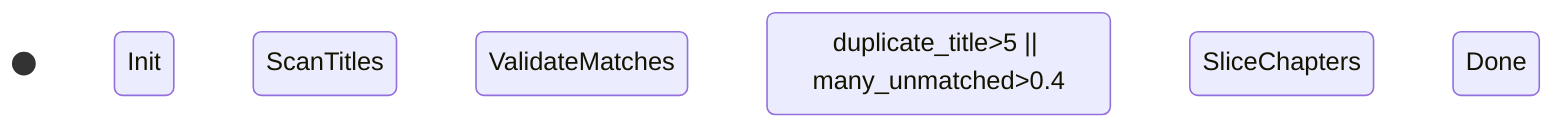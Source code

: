 stateDiagram-v2
  [*]  Init
  Init  ScanTitles
  ScanTitles  ValidateMatches
  ValidateMatches  Abort: duplicate_title>5 || many_unmatched>0.4
  ValidateMatches  SliceChapters
  SliceChapters  Done
  Abort  [*]
  Done  [*]